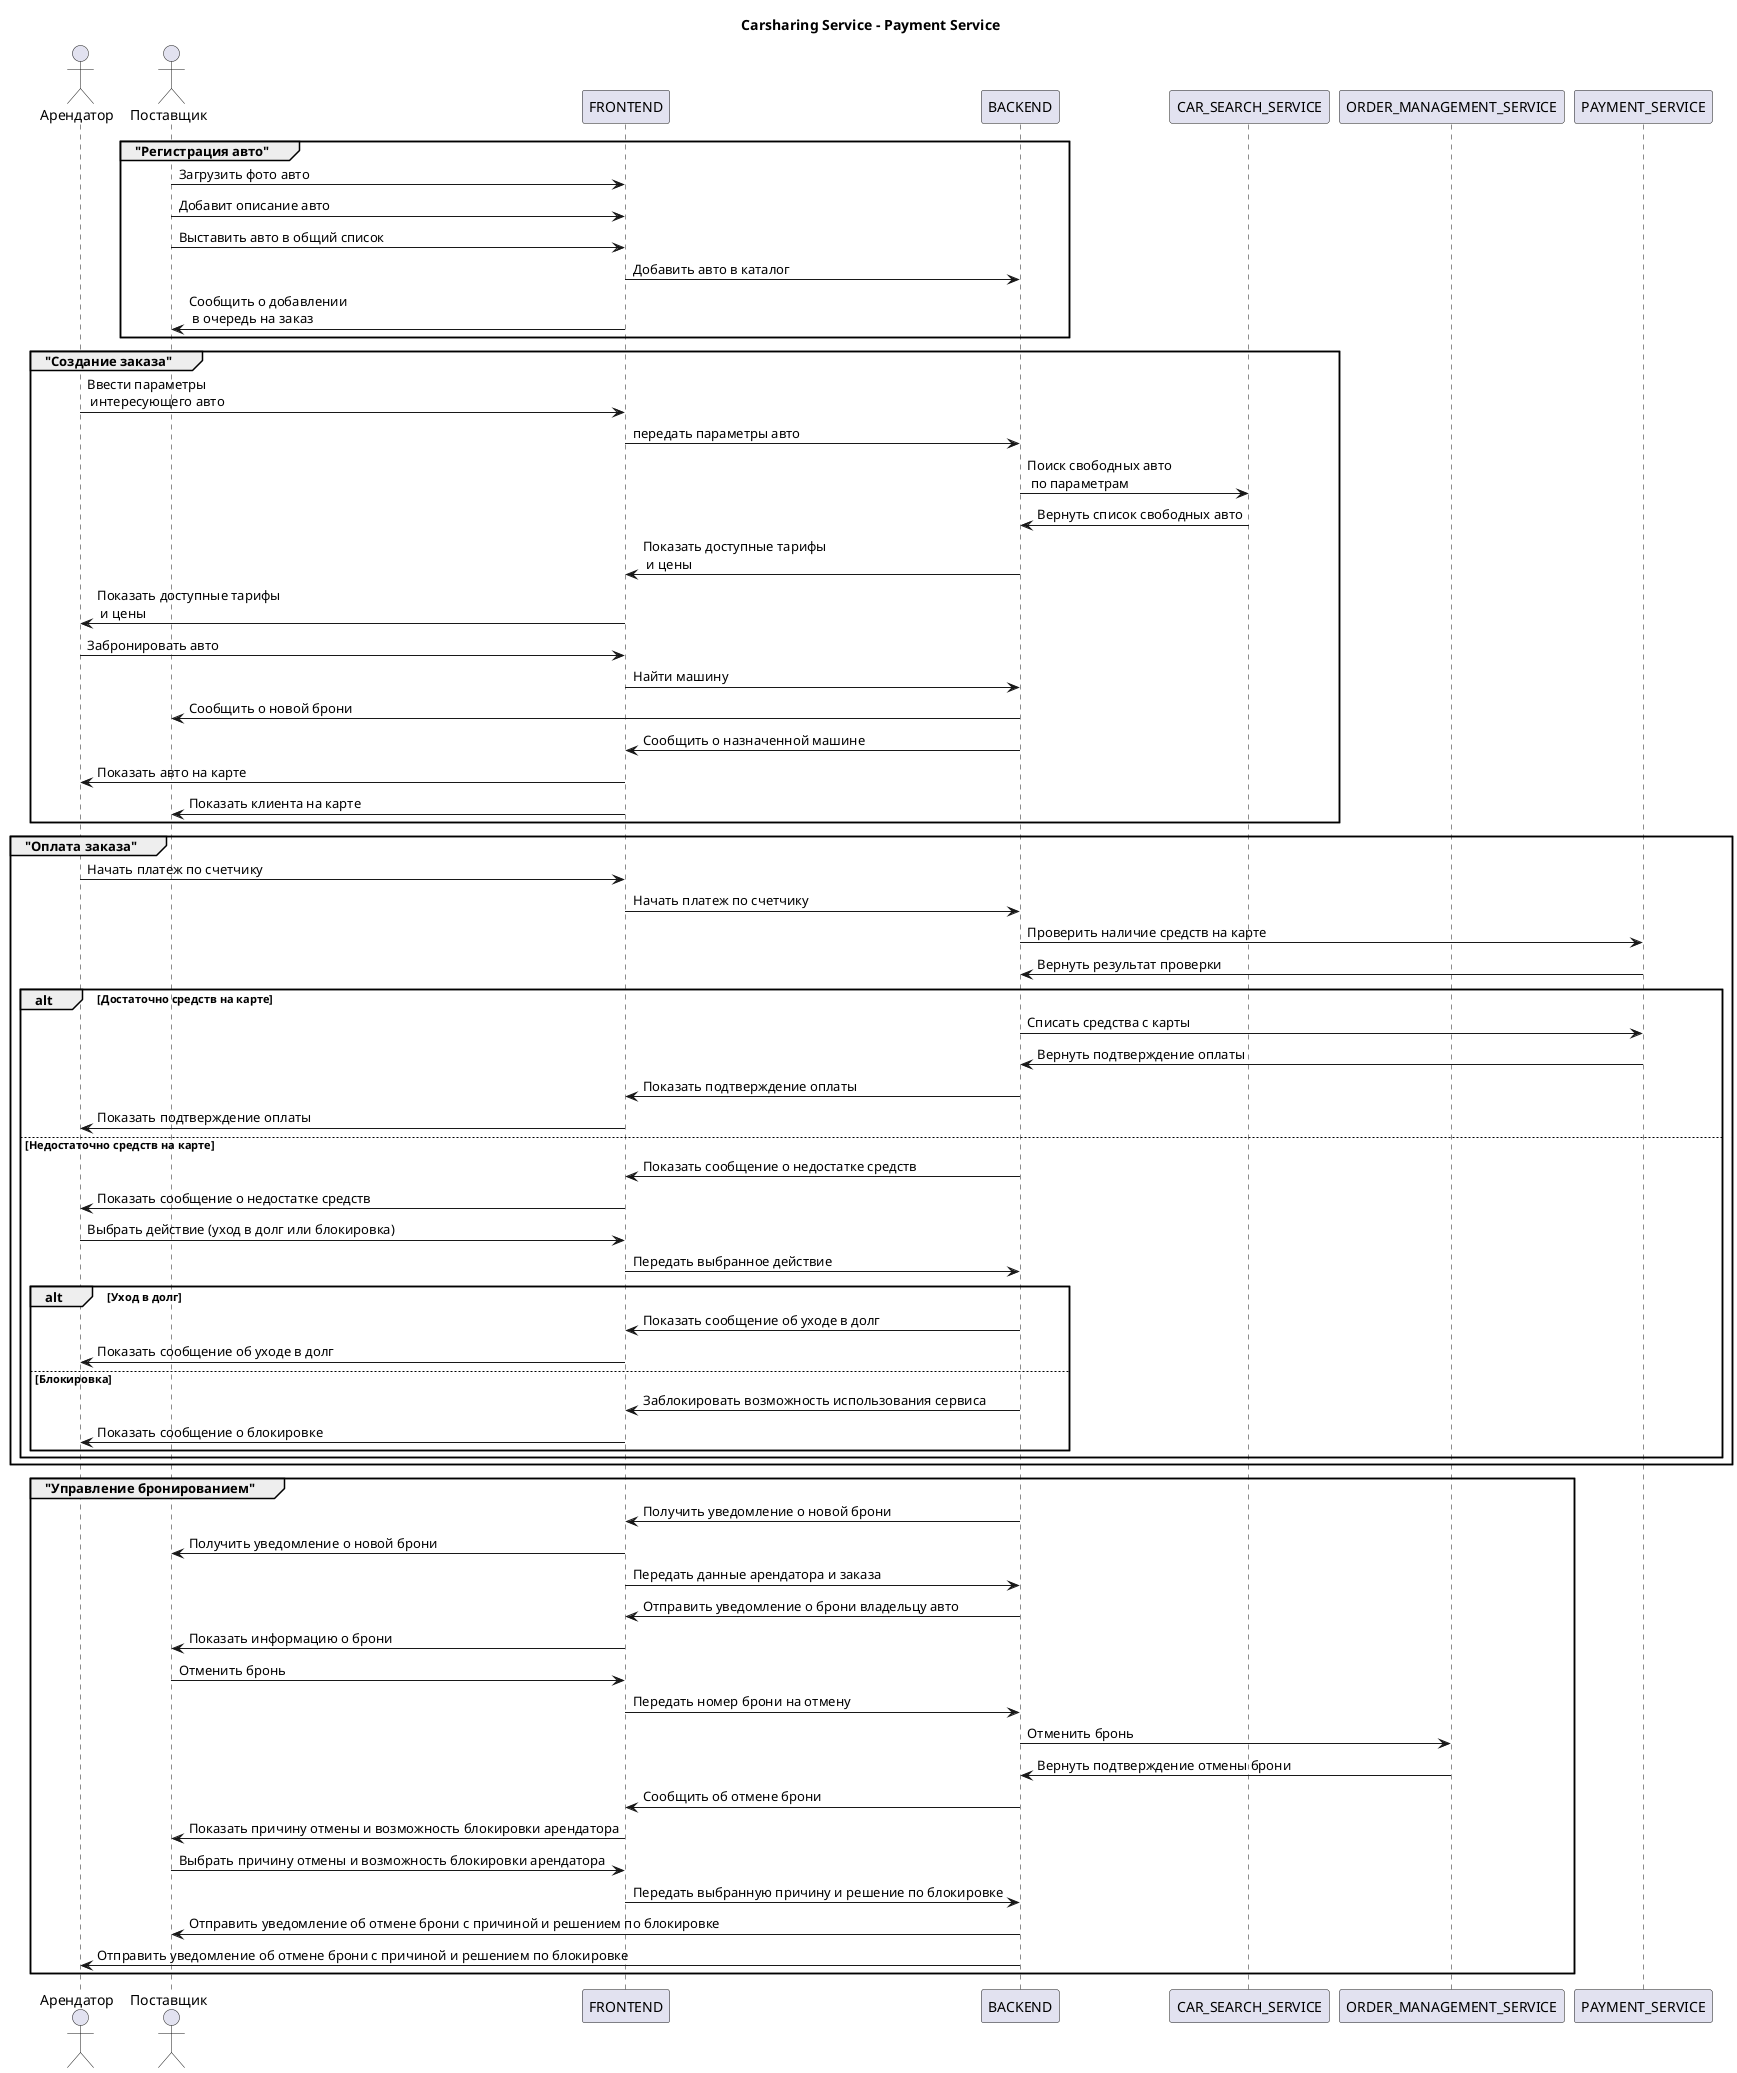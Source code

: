 @startuml
title Carsharing Service - Payment Service

actor        Арендатор as Renter
actor        Поставщик as Provider
participant  FRONTEND  as Frontend
participant  BACKEND   as Backend
participant  CAR_SEARCH_SERVICE as CarSearchService
participant  ORDER_MANAGEMENT_SERVICE as OrderManagementService
participant  PAYMENT_SERVICE as PaymentService

group "Регистрация авто"
Provider->Frontend:Загрузить фото авто
Provider->Frontend:Добавит описание авто
Provider->Frontend:Выставить авто в общий список
Frontend->Backend:Добавить авто в каталог
Frontend->Provider:Сообщить о добавлении \n в очередь на заказ
end

group "Создание заказа"
Renter->Frontend:Ввести параметры\n интересующего авто
Frontend->Backend: передать параметры авто
Backend->CarSearchService:Поиск свободных авто\n по параметрам
CarSearchService->Backend:Вернуть список свободных авто
Backend->Frontend:Показать доступные тарифы\n и цены
Frontend->Renter:Показать доступные тарифы\n и цены
Renter->Frontend:Забронировать авто
Frontend->Backend:Найти машину
Backend->Provider:Сообщить о новой брони
Backend->Frontend:Сообщить о назначенной машине
Frontend->Renter:Показать авто на карте
Frontend->Provider:Показать клиента на карте
end

group "Оплата заказа"
Renter->Frontend:Начать платеж по счетчику
Frontend->Backend:Начать платеж по счетчику
Backend->PaymentService:Проверить наличие средств на карте
PaymentService->Backend:Вернуть результат проверки
alt Достаточно средств на карте
    Backend->PaymentService:Списать средства с карты
    PaymentService->Backend:Вернуть подтверждение оплаты
    Backend->Frontend:Показать подтверждение оплаты
    Frontend->Renter:Показать подтверждение оплаты
else Недостаточно средств на карте
    Backend->Frontend:Показать сообщение о недостатке средств
    Frontend->Renter:Показать сообщение о недостатке средств
    Renter->Frontend:Выбрать действие (уход в долг или блокировка)
    Frontend->Backend:Передать выбранное действие
    alt Уход в долг
        Backend->Frontend:Показать сообщение об уходе в долг
        Frontend->Renter:Показать сообщение об уходе в долг
    else Блокировка
        Backend->Frontend:Заблокировать возможность использования сервиса
        Frontend->Renter:Показать сообщение о блокировке
    end
end
end

group "Управление бронированием"
Backend->Frontend:Получить уведомление о новой брони
Frontend->Provider:Получить уведомление о новой брони
Frontend->Backend:Передать данные арендатора и заказа
Backend->Frontend:Отправить уведомление о брони владельцу авто
Frontend->Provider:Показать информацию о брони
Provider->Frontend:Отменить бронь
Frontend->Backend:Передать номер брони на отмену
Backend->OrderManagementService:Отменить бронь
OrderManagementService->Backend:Вернуть подтверждение отмены брони
Backend->Frontend:Сообщить об отмене брони
Frontend->Provider:Показать причину отмены и возможность блокировки арендатора
Provider->Frontend:Выбрать причину отмены и возможность блокировки арендатора
Frontend->Backend:Передать выбранную причину и решение по блокировке
Backend->Provider:Отправить уведомление об отмене брони с причиной и решением по блокировке
Backend->Renter:Отправить уведомление об отмене брони с причиной и решением по блокировке
end

@enduml